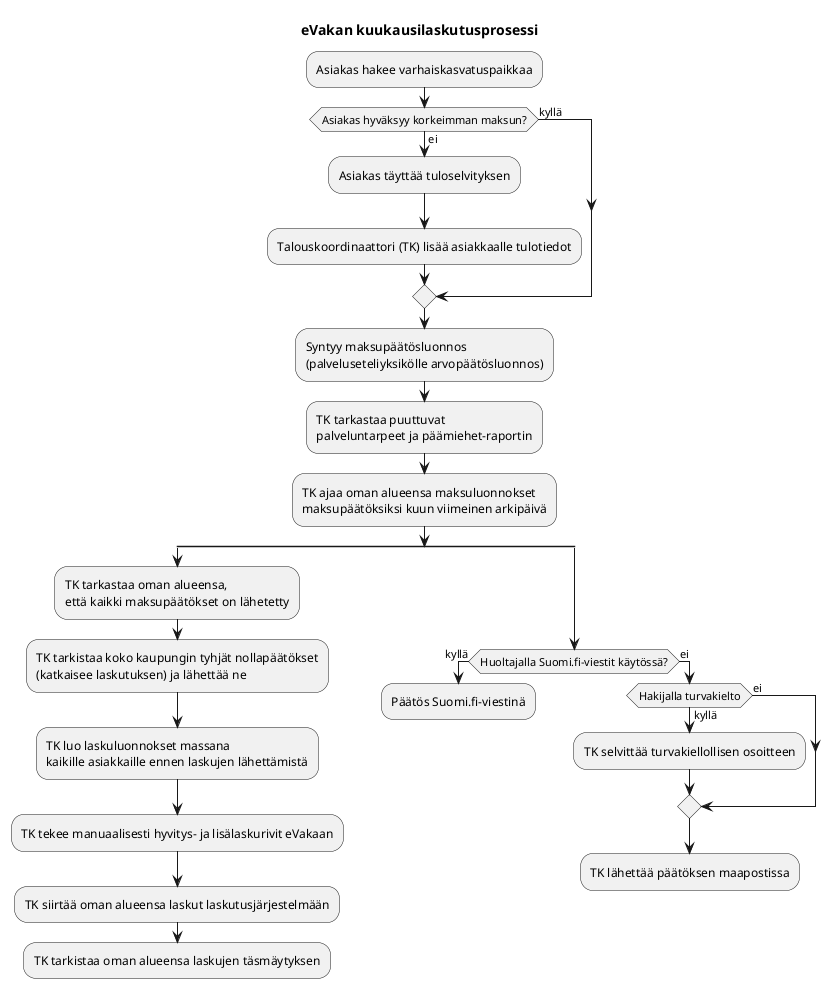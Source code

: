 ' SPDX-FileCopyrightText: 2017-2021 City of Espoo
'
' SPDX-License-Identifier: LGPL-2.1-or-later

@startuml evaka-monthly-invoicing
title eVakan kuukausilaskutusprosessi
:Asiakas hakee varhaiskasvatuspaikkaa;
if(Asiakas hyväksyy korkeimman maksun?) then (kyllä)
else (ei)
:Asiakas täyttää tuloselvityksen;
:Talouskoordinaattori (TK) lisää asiakkaalle tulotiedot;
endif
:Syntyy maksupäätösluonnos
(palveluseteliyksikölle arvopäätösluonnos);
:TK tarkastaa puuttuvat
palveluntarpeet ja päämiehet-raportin;
:TK ajaa oman alueensa maksuluonnokset
maksupäätöksiksi kuun viimeinen arkipäivä;
split
    :TK tarkastaa oman alueensa,
    että kaikki maksupäätökset on lähetetty;
    :TK tarkistaa koko kaupungin tyhjät nollapäätökset
    (katkaisee laskutuksen) ja lähettää ne;
    :TK luo laskuluonnokset massana
    kaikille asiakkaille ennen laskujen lähettämistä;
    :TK tekee manuaalisesti hyvitys- ja lisälaskurivit eVakaan;
    :TK siirtää oman alueensa laskut laskutusjärjestelmään;
    :TK tarkistaa oman alueensa laskujen täsmäytyksen;
    kill
split again
    if (Huoltajalla Suomi.fi-viestit käytössä?) then (kyllä)
      :Päätös Suomi.fi-viestinä;
    else (ei)
      if (Hakijalla turvakielto) then (kyllä)
        :TK selvittää turvakiellollisen osoitteen;
      else (ei)
      endif
      :TK lähettää päätöksen maapostissa;
    endif
    kill
end split
@enduml